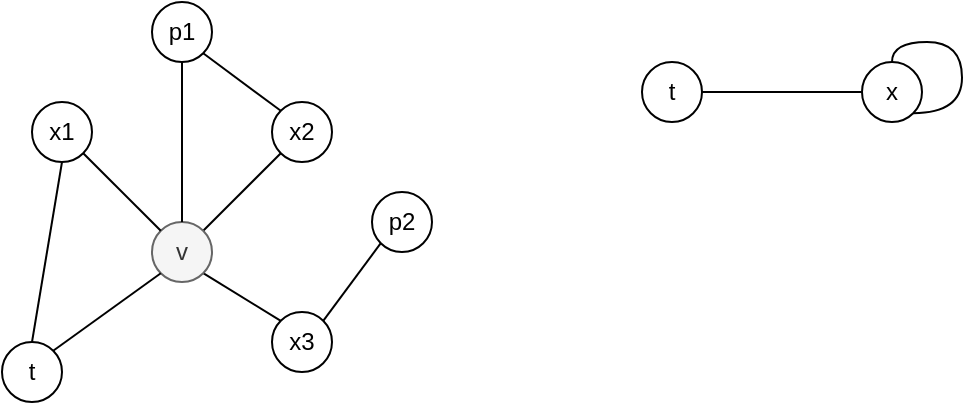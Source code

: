 <mxfile version="11.0.8" type="github"><diagram id="kisiD6gVoQ6QvLvNwODQ" name="第 1 页"><mxGraphModel dx="1180" dy="715" grid="1" gridSize="10" guides="1" tooltips="1" connect="1" arrows="1" fold="1" page="1" pageScale="1" pageWidth="827" pageHeight="1169" math="0" shadow="0"><root><mxCell id="0"/><mxCell id="1" parent="0"/><mxCell id="k3vjQYwkAZMu9oKMku2B-8" style="edgeStyle=none;rounded=0;orthogonalLoop=1;jettySize=auto;html=1;exitX=1;exitY=1;exitDx=0;exitDy=0;entryX=0;entryY=0;entryDx=0;entryDy=0;endArrow=none;endFill=0;" parent="1" source="k3vjQYwkAZMu9oKMku2B-1" target="k3vjQYwkAZMu9oKMku2B-3" edge="1"><mxGeometry relative="1" as="geometry"/></mxCell><mxCell id="k3vjQYwkAZMu9oKMku2B-9" style="edgeStyle=none;rounded=0;orthogonalLoop=1;jettySize=auto;html=1;exitX=1;exitY=0;exitDx=0;exitDy=0;entryX=0;entryY=1;entryDx=0;entryDy=0;endArrow=none;endFill=0;" parent="1" source="k3vjQYwkAZMu9oKMku2B-1" target="k3vjQYwkAZMu9oKMku2B-4" edge="1"><mxGeometry relative="1" as="geometry"/></mxCell><mxCell id="k3vjQYwkAZMu9oKMku2B-1" value="v" style="ellipse;whiteSpace=wrap;html=1;fillColor=#f5f5f5;strokeColor=#666666;fontColor=#333333;" parent="1" vertex="1"><mxGeometry x="165" y="210" width="30" height="30" as="geometry"/></mxCell><mxCell id="k3vjQYwkAZMu9oKMku2B-6" style="rounded=0;orthogonalLoop=1;jettySize=auto;html=1;exitX=1;exitY=0;exitDx=0;exitDy=0;entryX=0;entryY=1;entryDx=0;entryDy=0;endArrow=none;endFill=0;" parent="1" source="k3vjQYwkAZMu9oKMku2B-2" target="k3vjQYwkAZMu9oKMku2B-1" edge="1"><mxGeometry relative="1" as="geometry"/></mxCell><mxCell id="k3vjQYwkAZMu9oKMku2B-2" value="t" style="ellipse;whiteSpace=wrap;html=1;" parent="1" vertex="1"><mxGeometry x="90" y="270" width="30" height="30" as="geometry"/></mxCell><mxCell id="K50xphDAsld3ybsLF96--7" style="edgeStyle=none;rounded=0;orthogonalLoop=1;jettySize=auto;html=1;exitX=1;exitY=0;exitDx=0;exitDy=0;entryX=0;entryY=1;entryDx=0;entryDy=0;endArrow=none;endFill=0;" edge="1" parent="1" source="k3vjQYwkAZMu9oKMku2B-3" target="K50xphDAsld3ybsLF96--4"><mxGeometry relative="1" as="geometry"/></mxCell><mxCell id="k3vjQYwkAZMu9oKMku2B-3" value="x3" style="ellipse;whiteSpace=wrap;html=1;" parent="1" vertex="1"><mxGeometry x="225" y="255" width="30" height="30" as="geometry"/></mxCell><mxCell id="K50xphDAsld3ybsLF96--2" style="edgeStyle=none;rounded=0;orthogonalLoop=1;jettySize=auto;html=1;exitX=0;exitY=0;exitDx=0;exitDy=0;entryX=1;entryY=1;entryDx=0;entryDy=0;endArrow=none;endFill=0;" edge="1" parent="1" source="k3vjQYwkAZMu9oKMku2B-4" target="K50xphDAsld3ybsLF96--1"><mxGeometry relative="1" as="geometry"/></mxCell><mxCell id="k3vjQYwkAZMu9oKMku2B-4" value="x2" style="ellipse;whiteSpace=wrap;html=1;" parent="1" vertex="1"><mxGeometry x="225" y="150" width="30" height="30" as="geometry"/></mxCell><mxCell id="k3vjQYwkAZMu9oKMku2B-7" style="edgeStyle=none;rounded=0;orthogonalLoop=1;jettySize=auto;html=1;exitX=0.5;exitY=1;exitDx=0;exitDy=0;entryX=0.5;entryY=0;entryDx=0;entryDy=0;endArrow=none;endFill=0;" parent="1" source="k3vjQYwkAZMu9oKMku2B-5" target="k3vjQYwkAZMu9oKMku2B-2" edge="1"><mxGeometry relative="1" as="geometry"/></mxCell><mxCell id="k3vjQYwkAZMu9oKMku2B-10" style="edgeStyle=none;rounded=0;orthogonalLoop=1;jettySize=auto;html=1;exitX=1;exitY=1;exitDx=0;exitDy=0;entryX=0;entryY=0;entryDx=0;entryDy=0;endArrow=none;endFill=0;" parent="1" source="k3vjQYwkAZMu9oKMku2B-5" target="k3vjQYwkAZMu9oKMku2B-1" edge="1"><mxGeometry relative="1" as="geometry"/></mxCell><mxCell id="k3vjQYwkAZMu9oKMku2B-5" value="x1" style="ellipse;whiteSpace=wrap;html=1;" parent="1" vertex="1"><mxGeometry x="105" y="150" width="30" height="30" as="geometry"/></mxCell><mxCell id="K50xphDAsld3ybsLF96--3" style="edgeStyle=none;rounded=0;orthogonalLoop=1;jettySize=auto;html=1;exitX=0.5;exitY=1;exitDx=0;exitDy=0;entryX=0.5;entryY=0;entryDx=0;entryDy=0;endArrow=none;endFill=0;" edge="1" parent="1" source="K50xphDAsld3ybsLF96--1" target="k3vjQYwkAZMu9oKMku2B-1"><mxGeometry relative="1" as="geometry"/></mxCell><mxCell id="K50xphDAsld3ybsLF96--1" value="p1" style="ellipse;whiteSpace=wrap;html=1;" vertex="1" parent="1"><mxGeometry x="165" y="100" width="30" height="30" as="geometry"/></mxCell><mxCell id="K50xphDAsld3ybsLF96--4" value="p2" style="ellipse;whiteSpace=wrap;html=1;" vertex="1" parent="1"><mxGeometry x="275" y="195" width="30" height="30" as="geometry"/></mxCell><mxCell id="K50xphDAsld3ybsLF96--12" value="" style="edgeStyle=none;rounded=0;orthogonalLoop=1;jettySize=auto;html=1;endArrow=none;endFill=0;" edge="1" parent="1" source="K50xphDAsld3ybsLF96--8" target="K50xphDAsld3ybsLF96--11"><mxGeometry relative="1" as="geometry"/></mxCell><mxCell id="K50xphDAsld3ybsLF96--8" value="t" style="ellipse;whiteSpace=wrap;html=1;" vertex="1" parent="1"><mxGeometry x="410" y="130" width="30" height="30" as="geometry"/></mxCell><mxCell id="K50xphDAsld3ybsLF96--11" value="x" style="ellipse;whiteSpace=wrap;html=1;" vertex="1" parent="1"><mxGeometry x="520" y="130" width="30" height="30" as="geometry"/></mxCell><mxCell id="K50xphDAsld3ybsLF96--15" style="edgeStyle=orthogonalEdgeStyle;curved=1;rounded=0;orthogonalLoop=1;jettySize=auto;html=1;exitX=1;exitY=1;exitDx=0;exitDy=0;entryX=0.5;entryY=0;entryDx=0;entryDy=0;endArrow=none;endFill=0;" edge="1" parent="1" source="K50xphDAsld3ybsLF96--11" target="K50xphDAsld3ybsLF96--11"><mxGeometry relative="1" as="geometry"><Array as="points"><mxPoint x="570" y="156"/><mxPoint x="570" y="120"/><mxPoint x="535" y="120"/></Array></mxGeometry></mxCell></root></mxGraphModel></diagram></mxfile>